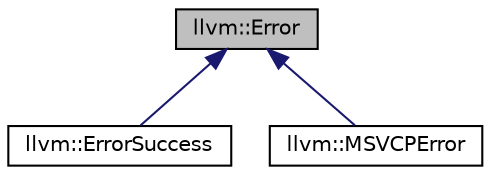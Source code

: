 digraph "llvm::Error"
{
 // LATEX_PDF_SIZE
  bgcolor="transparent";
  edge [fontname="Helvetica",fontsize="10",labelfontname="Helvetica",labelfontsize="10"];
  node [fontname="Helvetica",fontsize="10",shape=record];
  Node1 [label="llvm::Error",height=0.2,width=0.4,color="black", fillcolor="grey75", style="filled", fontcolor="black",tooltip="Lightweight error class with error context and mandatory checking."];
  Node1 -> Node2 [dir="back",color="midnightblue",fontsize="10",style="solid",fontname="Helvetica"];
  Node2 [label="llvm::ErrorSuccess",height=0.2,width=0.4,color="black",URL="$classllvm_1_1ErrorSuccess.html",tooltip="Subclass of Error for the sole purpose of identifying the success path in the type system."];
  Node1 -> Node3 [dir="back",color="midnightblue",fontsize="10",style="solid",fontname="Helvetica"];
  Node3 [label="llvm::MSVCPError",height=0.2,width=0.4,color="black",URL="$classllvm_1_1MSVCPError.html",tooltip=" "];
}
